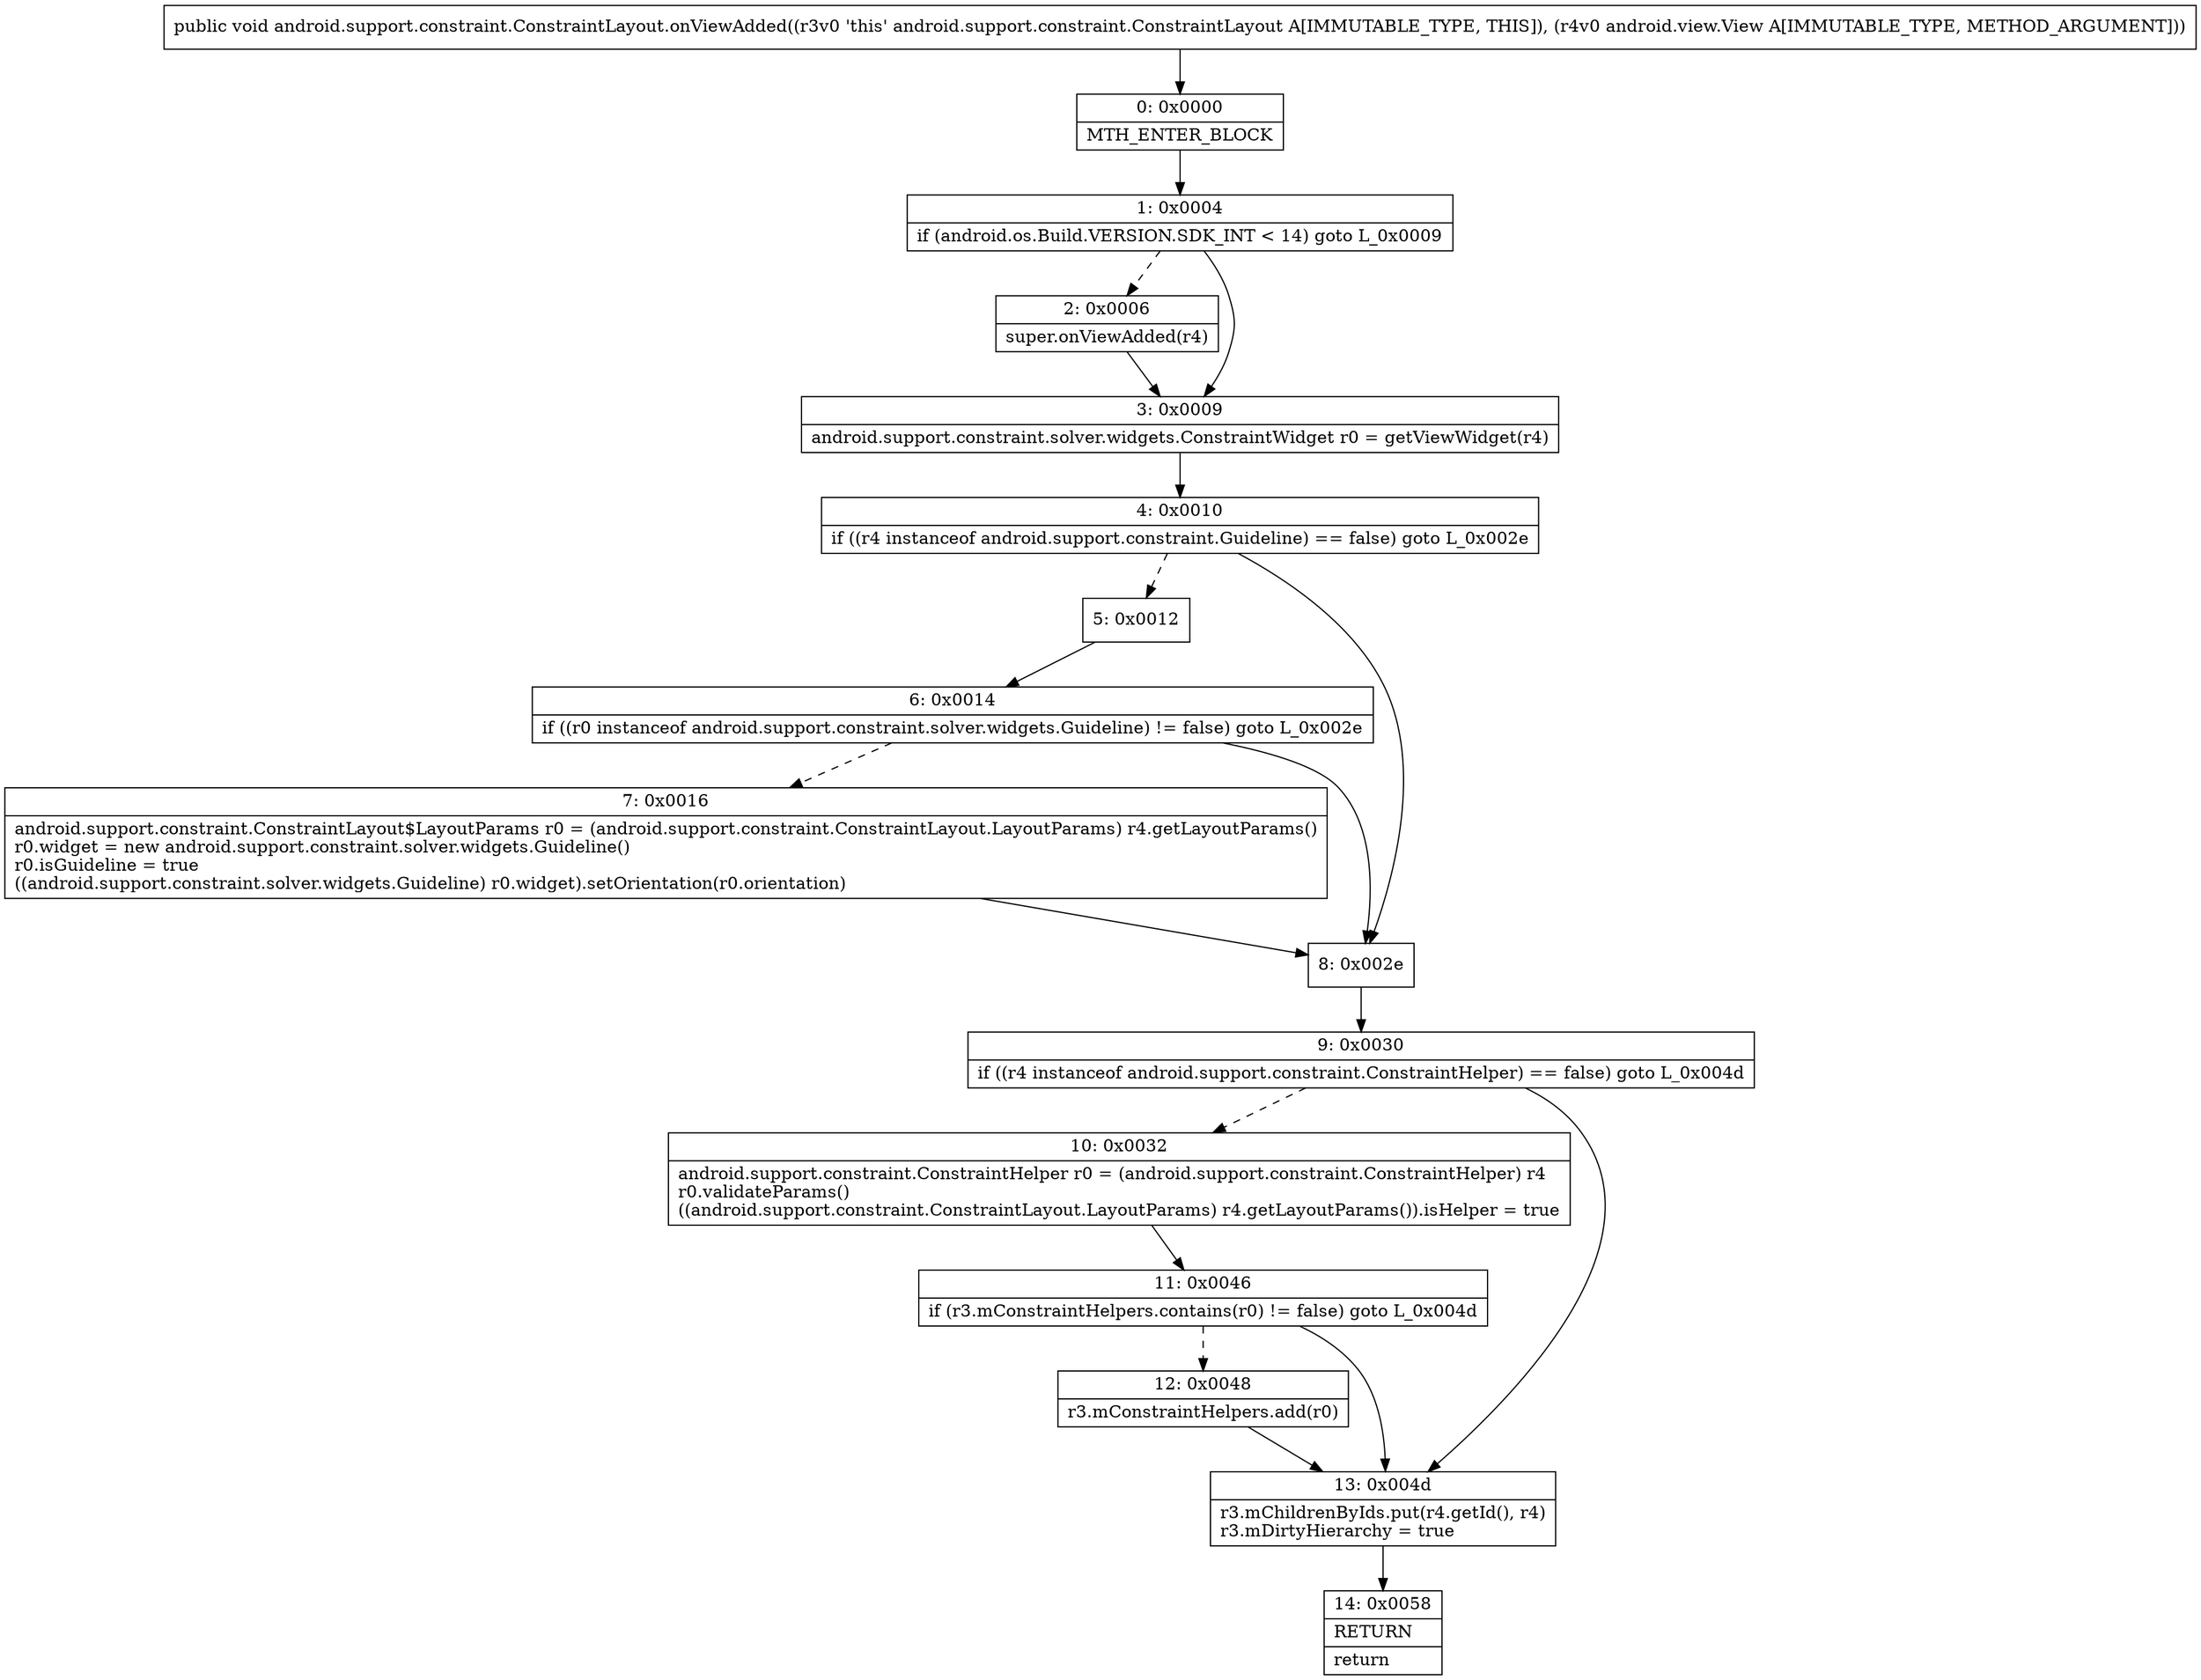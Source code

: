 digraph "CFG forandroid.support.constraint.ConstraintLayout.onViewAdded(Landroid\/view\/View;)V" {
Node_0 [shape=record,label="{0\:\ 0x0000|MTH_ENTER_BLOCK\l}"];
Node_1 [shape=record,label="{1\:\ 0x0004|if (android.os.Build.VERSION.SDK_INT \< 14) goto L_0x0009\l}"];
Node_2 [shape=record,label="{2\:\ 0x0006|super.onViewAdded(r4)\l}"];
Node_3 [shape=record,label="{3\:\ 0x0009|android.support.constraint.solver.widgets.ConstraintWidget r0 = getViewWidget(r4)\l}"];
Node_4 [shape=record,label="{4\:\ 0x0010|if ((r4 instanceof android.support.constraint.Guideline) == false) goto L_0x002e\l}"];
Node_5 [shape=record,label="{5\:\ 0x0012}"];
Node_6 [shape=record,label="{6\:\ 0x0014|if ((r0 instanceof android.support.constraint.solver.widgets.Guideline) != false) goto L_0x002e\l}"];
Node_7 [shape=record,label="{7\:\ 0x0016|android.support.constraint.ConstraintLayout$LayoutParams r0 = (android.support.constraint.ConstraintLayout.LayoutParams) r4.getLayoutParams()\lr0.widget = new android.support.constraint.solver.widgets.Guideline()\lr0.isGuideline = true\l((android.support.constraint.solver.widgets.Guideline) r0.widget).setOrientation(r0.orientation)\l}"];
Node_8 [shape=record,label="{8\:\ 0x002e}"];
Node_9 [shape=record,label="{9\:\ 0x0030|if ((r4 instanceof android.support.constraint.ConstraintHelper) == false) goto L_0x004d\l}"];
Node_10 [shape=record,label="{10\:\ 0x0032|android.support.constraint.ConstraintHelper r0 = (android.support.constraint.ConstraintHelper) r4\lr0.validateParams()\l((android.support.constraint.ConstraintLayout.LayoutParams) r4.getLayoutParams()).isHelper = true\l}"];
Node_11 [shape=record,label="{11\:\ 0x0046|if (r3.mConstraintHelpers.contains(r0) != false) goto L_0x004d\l}"];
Node_12 [shape=record,label="{12\:\ 0x0048|r3.mConstraintHelpers.add(r0)\l}"];
Node_13 [shape=record,label="{13\:\ 0x004d|r3.mChildrenByIds.put(r4.getId(), r4)\lr3.mDirtyHierarchy = true\l}"];
Node_14 [shape=record,label="{14\:\ 0x0058|RETURN\l|return\l}"];
MethodNode[shape=record,label="{public void android.support.constraint.ConstraintLayout.onViewAdded((r3v0 'this' android.support.constraint.ConstraintLayout A[IMMUTABLE_TYPE, THIS]), (r4v0 android.view.View A[IMMUTABLE_TYPE, METHOD_ARGUMENT])) }"];
MethodNode -> Node_0;
Node_0 -> Node_1;
Node_1 -> Node_2[style=dashed];
Node_1 -> Node_3;
Node_2 -> Node_3;
Node_3 -> Node_4;
Node_4 -> Node_5[style=dashed];
Node_4 -> Node_8;
Node_5 -> Node_6;
Node_6 -> Node_7[style=dashed];
Node_6 -> Node_8;
Node_7 -> Node_8;
Node_8 -> Node_9;
Node_9 -> Node_10[style=dashed];
Node_9 -> Node_13;
Node_10 -> Node_11;
Node_11 -> Node_12[style=dashed];
Node_11 -> Node_13;
Node_12 -> Node_13;
Node_13 -> Node_14;
}

